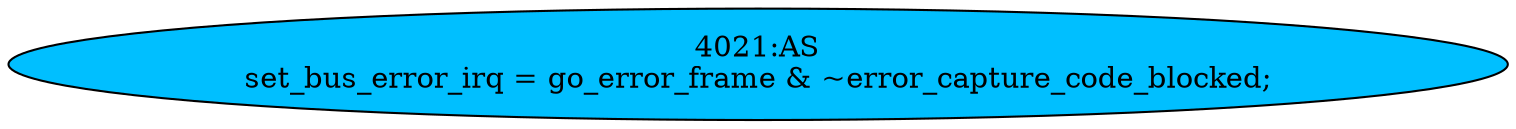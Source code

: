 strict digraph "" {
	node [label="\N"];
	"4021:AS"	 [ast="<pyverilog.vparser.ast.Assign object at 0x7f44f6b52c50>",
		def_var="['set_bus_error_irq']",
		fillcolor=deepskyblue,
		label="4021:AS
set_bus_error_irq = go_error_frame & ~error_capture_code_blocked;",
		statements="[]",
		style=filled,
		typ=Assign,
		use_var="['go_error_frame', 'error_capture_code_blocked']"];
}
